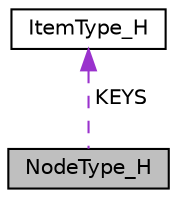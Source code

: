 digraph "NodeType_H"
{
  edge [fontname="Helvetica",fontsize="10",labelfontname="Helvetica",labelfontsize="10"];
  node [fontname="Helvetica",fontsize="10",shape=record];
  Node1 [label="NodeType_H",height=0.2,width=0.4,color="black", fillcolor="grey75", style="filled", fontcolor="black"];
  Node2 -> Node1 [dir="back",color="darkorchid3",fontsize="10",style="dashed",label=" KEYS" ,fontname="Helvetica"];
  Node2 [label="ItemType_H",height=0.2,width=0.4,color="black", fillcolor="white", style="filled",URL="$structItemType__H.html"];
}
